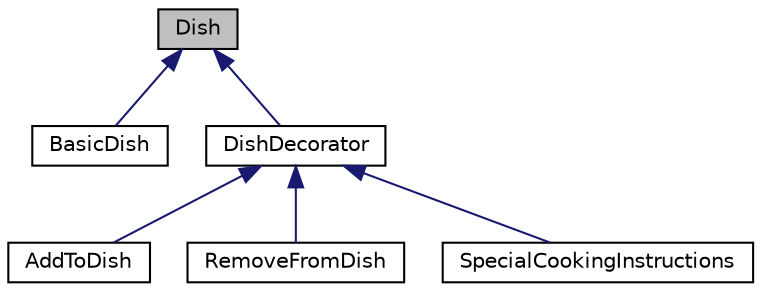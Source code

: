 digraph "Dish"
{
 // LATEX_PDF_SIZE
  edge [fontname="Helvetica",fontsize="10",labelfontname="Helvetica",labelfontsize="10"];
  node [fontname="Helvetica",fontsize="10",shape=record];
  Node1 [label="Dish",height=0.2,width=0.4,color="black", fillcolor="grey75", style="filled", fontcolor="black",tooltip="The Dish class represents a dish with a name, cost, and ingredients."];
  Node1 -> Node2 [dir="back",color="midnightblue",fontsize="10",style="solid",fontname="Helvetica"];
  Node2 [label="BasicDish",height=0.2,width=0.4,color="black", fillcolor="white", style="filled",URL="$classBasicDish.html",tooltip="The BasicDish class represents a basic dish in a restaurant's menu."];
  Node1 -> Node3 [dir="back",color="midnightblue",fontsize="10",style="solid",fontname="Helvetica"];
  Node3 [label="DishDecorator",height=0.2,width=0.4,color="black", fillcolor="white", style="filled",URL="$classDishDecorator.html",tooltip="The DishDecorator class is a base class for decorating Dish objects."];
  Node3 -> Node4 [dir="back",color="midnightblue",fontsize="10",style="solid",fontname="Helvetica"];
  Node4 [label="AddToDish",height=0.2,width=0.4,color="black", fillcolor="white", style="filled",URL="$classAddToDish.html",tooltip="The AddToDish class represents a decorator that adds an ingredient to a dish."];
  Node3 -> Node5 [dir="back",color="midnightblue",fontsize="10",style="solid",fontname="Helvetica"];
  Node5 [label="RemoveFromDish",height=0.2,width=0.4,color="black", fillcolor="white", style="filled",URL="$classRemoveFromDish.html",tooltip="The RemoveFromDish class represents a decorator for removing ingredients from a dish."];
  Node3 -> Node6 [dir="back",color="midnightblue",fontsize="10",style="solid",fontname="Helvetica"];
  Node6 [label="SpecialCookingInstructions",height=0.2,width=0.4,color="black", fillcolor="white", style="filled",URL="$classSpecialCookingInstructions.html",tooltip="The SpecialCookingInstructions class represents a decorator for adding special cooking instructions t..."];
}
